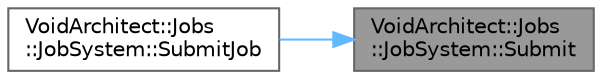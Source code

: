 digraph "VoidArchitect::Jobs::JobSystem::Submit"
{
 // LATEX_PDF_SIZE
  bgcolor="transparent";
  edge [fontname=Helvetica,fontsize=10,labelfontname=Helvetica,labelfontsize=10];
  node [fontname=Helvetica,fontsize=10,shape=box,height=0.2,width=0.4];
  rankdir="RL";
  Node1 [id="Node000001",label="VoidArchitect::Jobs\l::JobSystem::Submit",height=0.2,width=0.4,color="gray40", fillcolor="grey60", style="filled", fontcolor="black",tooltip="Submit a job for execution with explicit SyncPoint."];
  Node1 -> Node2 [id="edge1_Node000001_Node000002",dir="back",color="steelblue1",style="solid",tooltip=" "];
  Node2 [id="Node000002",label="VoidArchitect::Jobs\l::JobSystem::SubmitJob",height=0.2,width=0.4,color="grey40", fillcolor="white", style="filled",URL="$class_void_architect_1_1_jobs_1_1_job_system.html#a479b1fdc5fb1c35b6c24c0aea156c204",tooltip="Submit a simple job (automatically creates SyncPoint)"];
}

